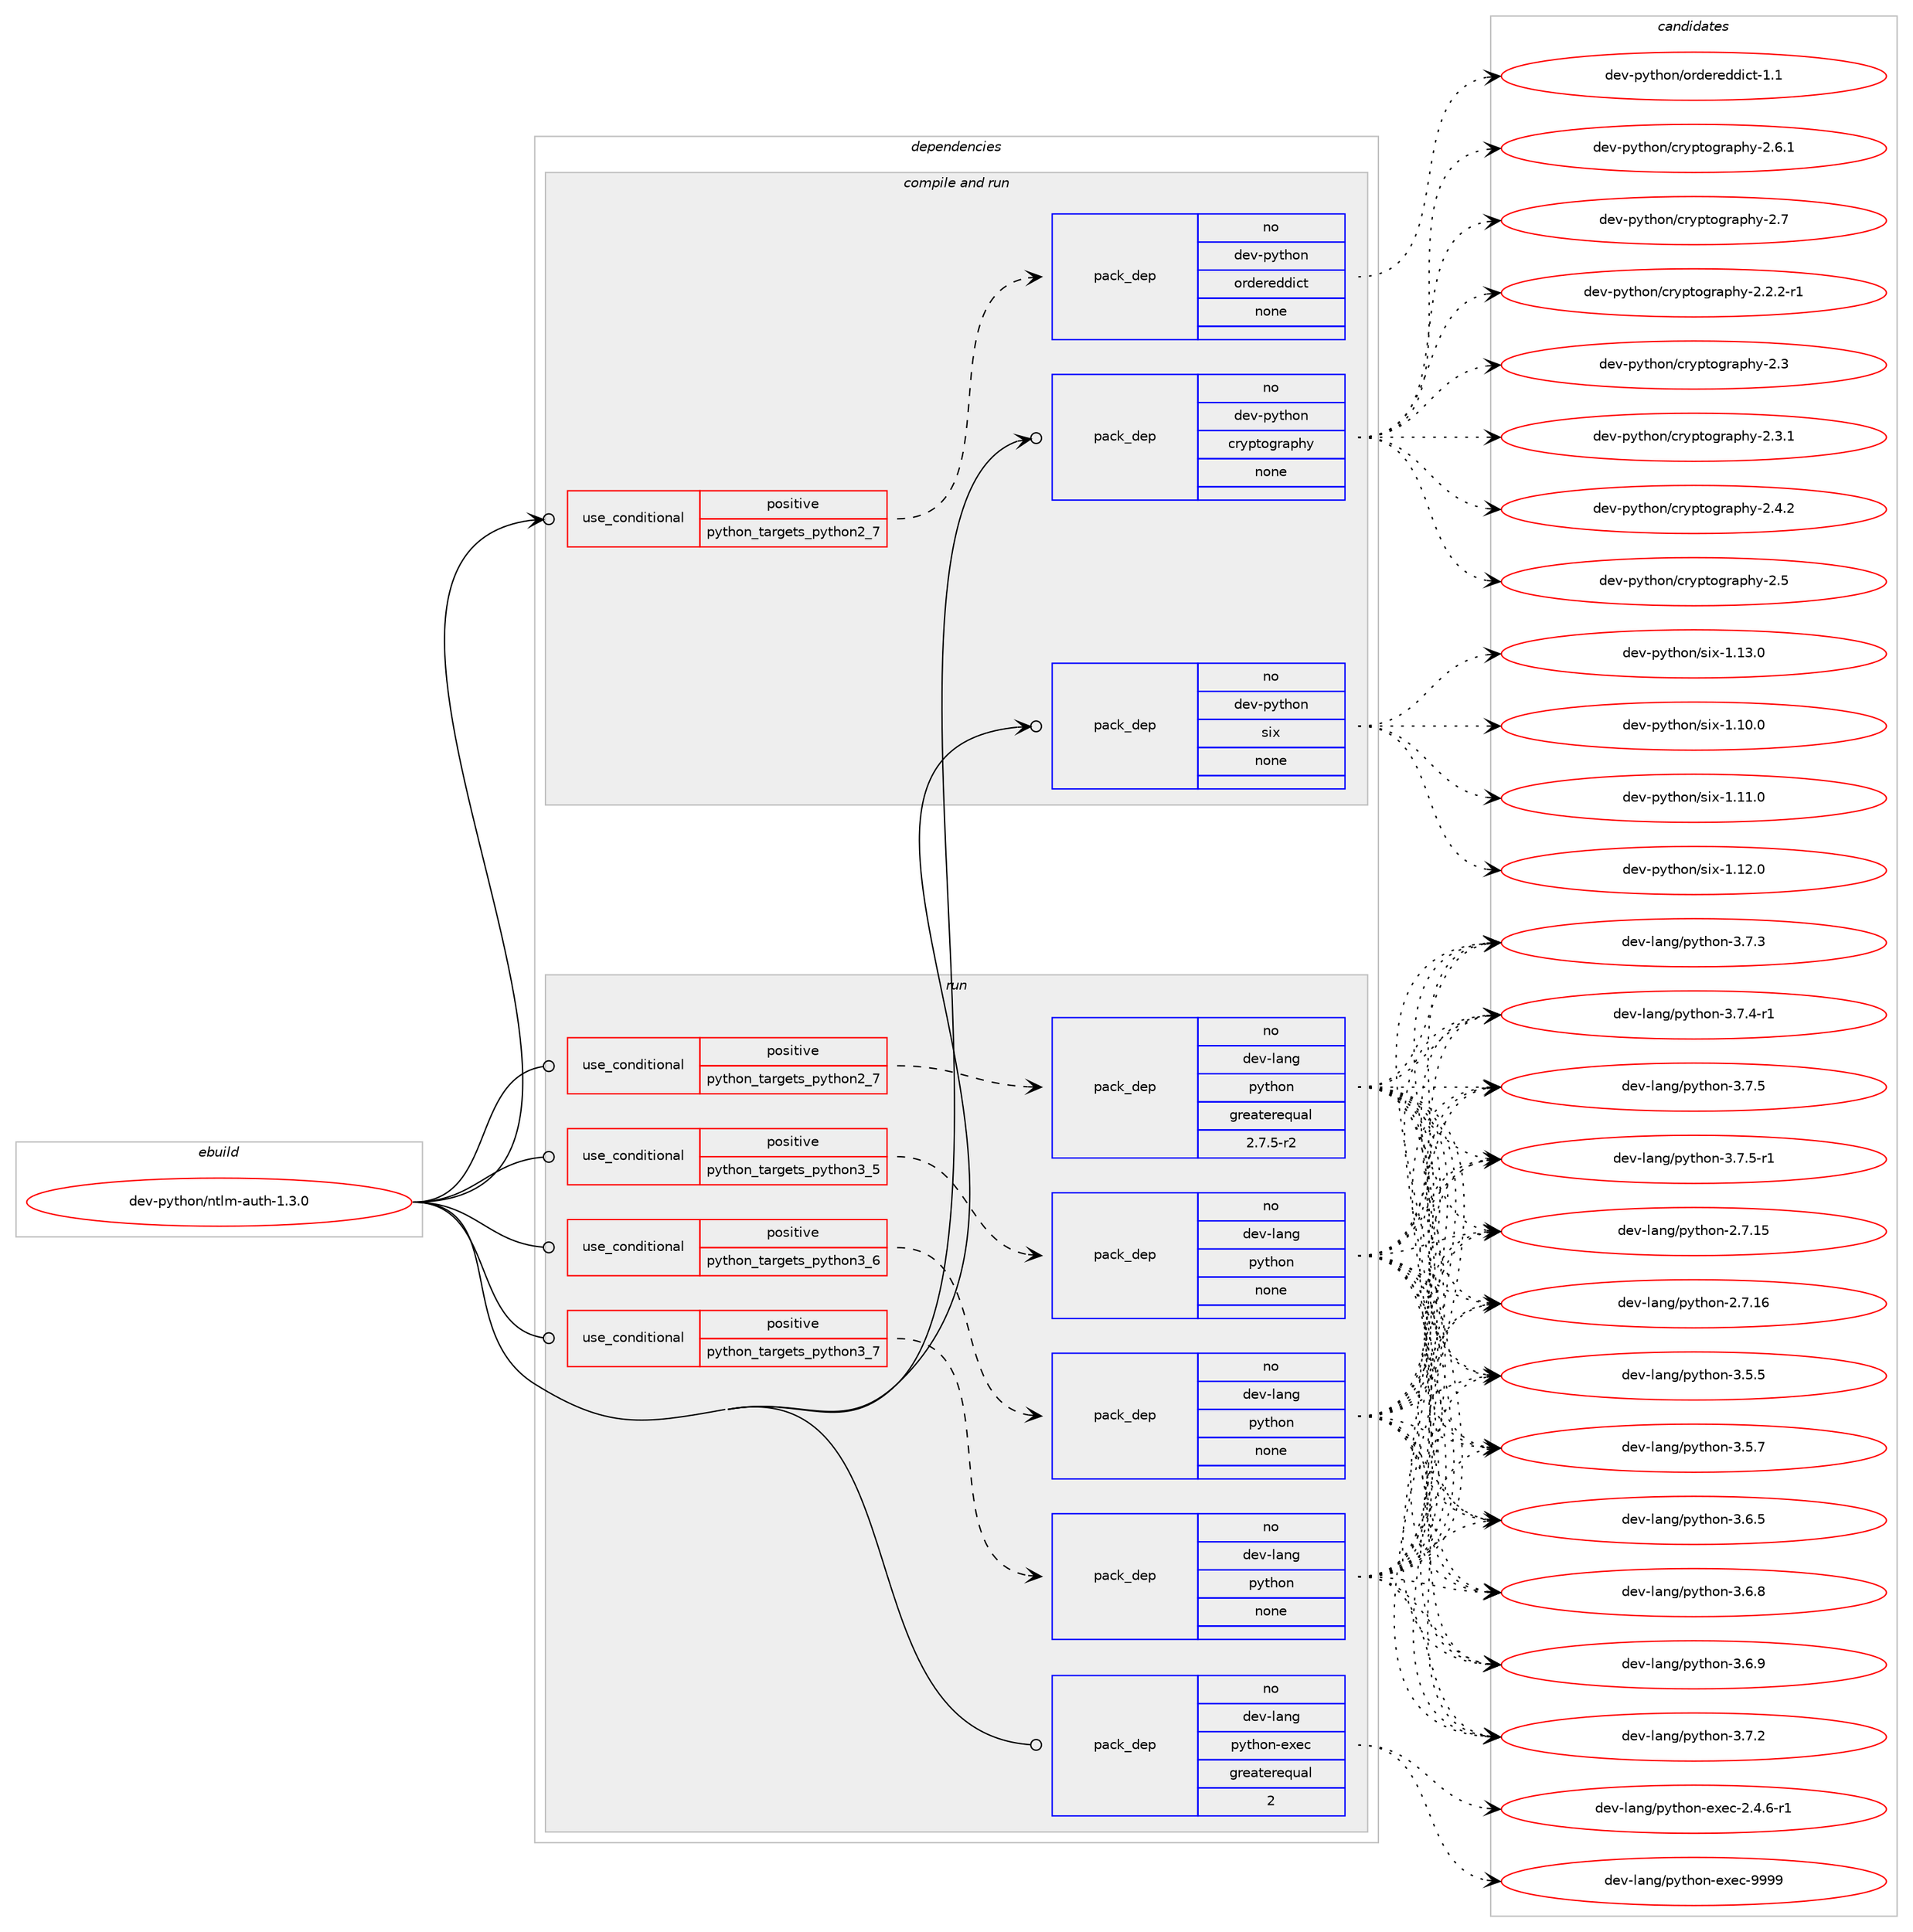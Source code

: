 digraph prolog {

# *************
# Graph options
# *************

newrank=true;
concentrate=true;
compound=true;
graph [rankdir=LR,fontname=Helvetica,fontsize=10,ranksep=1.5];#, ranksep=2.5, nodesep=0.2];
edge  [arrowhead=vee];
node  [fontname=Helvetica,fontsize=10];

# **********
# The ebuild
# **********

subgraph cluster_leftcol {
color=gray;
rank=same;
label=<<i>ebuild</i>>;
id [label="dev-python/ntlm-auth-1.3.0", color=red, width=4, href="../dev-python/ntlm-auth-1.3.0.svg"];
}

# ****************
# The dependencies
# ****************

subgraph cluster_midcol {
color=gray;
label=<<i>dependencies</i>>;
subgraph cluster_compile {
fillcolor="#eeeeee";
style=filled;
label=<<i>compile</i>>;
}
subgraph cluster_compileandrun {
fillcolor="#eeeeee";
style=filled;
label=<<i>compile and run</i>>;
subgraph cond143345 {
dependency617263 [label=<<TABLE BORDER="0" CELLBORDER="1" CELLSPACING="0" CELLPADDING="4"><TR><TD ROWSPAN="3" CELLPADDING="10">use_conditional</TD></TR><TR><TD>positive</TD></TR><TR><TD>python_targets_python2_7</TD></TR></TABLE>>, shape=none, color=red];
subgraph pack462110 {
dependency617264 [label=<<TABLE BORDER="0" CELLBORDER="1" CELLSPACING="0" CELLPADDING="4" WIDTH="220"><TR><TD ROWSPAN="6" CELLPADDING="30">pack_dep</TD></TR><TR><TD WIDTH="110">no</TD></TR><TR><TD>dev-python</TD></TR><TR><TD>ordereddict</TD></TR><TR><TD>none</TD></TR><TR><TD></TD></TR></TABLE>>, shape=none, color=blue];
}
dependency617263:e -> dependency617264:w [weight=20,style="dashed",arrowhead="vee"];
}
id:e -> dependency617263:w [weight=20,style="solid",arrowhead="odotvee"];
subgraph pack462111 {
dependency617265 [label=<<TABLE BORDER="0" CELLBORDER="1" CELLSPACING="0" CELLPADDING="4" WIDTH="220"><TR><TD ROWSPAN="6" CELLPADDING="30">pack_dep</TD></TR><TR><TD WIDTH="110">no</TD></TR><TR><TD>dev-python</TD></TR><TR><TD>cryptography</TD></TR><TR><TD>none</TD></TR><TR><TD></TD></TR></TABLE>>, shape=none, color=blue];
}
id:e -> dependency617265:w [weight=20,style="solid",arrowhead="odotvee"];
subgraph pack462112 {
dependency617266 [label=<<TABLE BORDER="0" CELLBORDER="1" CELLSPACING="0" CELLPADDING="4" WIDTH="220"><TR><TD ROWSPAN="6" CELLPADDING="30">pack_dep</TD></TR><TR><TD WIDTH="110">no</TD></TR><TR><TD>dev-python</TD></TR><TR><TD>six</TD></TR><TR><TD>none</TD></TR><TR><TD></TD></TR></TABLE>>, shape=none, color=blue];
}
id:e -> dependency617266:w [weight=20,style="solid",arrowhead="odotvee"];
}
subgraph cluster_run {
fillcolor="#eeeeee";
style=filled;
label=<<i>run</i>>;
subgraph cond143346 {
dependency617267 [label=<<TABLE BORDER="0" CELLBORDER="1" CELLSPACING="0" CELLPADDING="4"><TR><TD ROWSPAN="3" CELLPADDING="10">use_conditional</TD></TR><TR><TD>positive</TD></TR><TR><TD>python_targets_python2_7</TD></TR></TABLE>>, shape=none, color=red];
subgraph pack462113 {
dependency617268 [label=<<TABLE BORDER="0" CELLBORDER="1" CELLSPACING="0" CELLPADDING="4" WIDTH="220"><TR><TD ROWSPAN="6" CELLPADDING="30">pack_dep</TD></TR><TR><TD WIDTH="110">no</TD></TR><TR><TD>dev-lang</TD></TR><TR><TD>python</TD></TR><TR><TD>greaterequal</TD></TR><TR><TD>2.7.5-r2</TD></TR></TABLE>>, shape=none, color=blue];
}
dependency617267:e -> dependency617268:w [weight=20,style="dashed",arrowhead="vee"];
}
id:e -> dependency617267:w [weight=20,style="solid",arrowhead="odot"];
subgraph cond143347 {
dependency617269 [label=<<TABLE BORDER="0" CELLBORDER="1" CELLSPACING="0" CELLPADDING="4"><TR><TD ROWSPAN="3" CELLPADDING="10">use_conditional</TD></TR><TR><TD>positive</TD></TR><TR><TD>python_targets_python3_5</TD></TR></TABLE>>, shape=none, color=red];
subgraph pack462114 {
dependency617270 [label=<<TABLE BORDER="0" CELLBORDER="1" CELLSPACING="0" CELLPADDING="4" WIDTH="220"><TR><TD ROWSPAN="6" CELLPADDING="30">pack_dep</TD></TR><TR><TD WIDTH="110">no</TD></TR><TR><TD>dev-lang</TD></TR><TR><TD>python</TD></TR><TR><TD>none</TD></TR><TR><TD></TD></TR></TABLE>>, shape=none, color=blue];
}
dependency617269:e -> dependency617270:w [weight=20,style="dashed",arrowhead="vee"];
}
id:e -> dependency617269:w [weight=20,style="solid",arrowhead="odot"];
subgraph cond143348 {
dependency617271 [label=<<TABLE BORDER="0" CELLBORDER="1" CELLSPACING="0" CELLPADDING="4"><TR><TD ROWSPAN="3" CELLPADDING="10">use_conditional</TD></TR><TR><TD>positive</TD></TR><TR><TD>python_targets_python3_6</TD></TR></TABLE>>, shape=none, color=red];
subgraph pack462115 {
dependency617272 [label=<<TABLE BORDER="0" CELLBORDER="1" CELLSPACING="0" CELLPADDING="4" WIDTH="220"><TR><TD ROWSPAN="6" CELLPADDING="30">pack_dep</TD></TR><TR><TD WIDTH="110">no</TD></TR><TR><TD>dev-lang</TD></TR><TR><TD>python</TD></TR><TR><TD>none</TD></TR><TR><TD></TD></TR></TABLE>>, shape=none, color=blue];
}
dependency617271:e -> dependency617272:w [weight=20,style="dashed",arrowhead="vee"];
}
id:e -> dependency617271:w [weight=20,style="solid",arrowhead="odot"];
subgraph cond143349 {
dependency617273 [label=<<TABLE BORDER="0" CELLBORDER="1" CELLSPACING="0" CELLPADDING="4"><TR><TD ROWSPAN="3" CELLPADDING="10">use_conditional</TD></TR><TR><TD>positive</TD></TR><TR><TD>python_targets_python3_7</TD></TR></TABLE>>, shape=none, color=red];
subgraph pack462116 {
dependency617274 [label=<<TABLE BORDER="0" CELLBORDER="1" CELLSPACING="0" CELLPADDING="4" WIDTH="220"><TR><TD ROWSPAN="6" CELLPADDING="30">pack_dep</TD></TR><TR><TD WIDTH="110">no</TD></TR><TR><TD>dev-lang</TD></TR><TR><TD>python</TD></TR><TR><TD>none</TD></TR><TR><TD></TD></TR></TABLE>>, shape=none, color=blue];
}
dependency617273:e -> dependency617274:w [weight=20,style="dashed",arrowhead="vee"];
}
id:e -> dependency617273:w [weight=20,style="solid",arrowhead="odot"];
subgraph pack462117 {
dependency617275 [label=<<TABLE BORDER="0" CELLBORDER="1" CELLSPACING="0" CELLPADDING="4" WIDTH="220"><TR><TD ROWSPAN="6" CELLPADDING="30">pack_dep</TD></TR><TR><TD WIDTH="110">no</TD></TR><TR><TD>dev-lang</TD></TR><TR><TD>python-exec</TD></TR><TR><TD>greaterequal</TD></TR><TR><TD>2</TD></TR></TABLE>>, shape=none, color=blue];
}
id:e -> dependency617275:w [weight=20,style="solid",arrowhead="odot"];
}
}

# **************
# The candidates
# **************

subgraph cluster_choices {
rank=same;
color=gray;
label=<<i>candidates</i>>;

subgraph choice462110 {
color=black;
nodesep=1;
choice10010111845112121116104111110471111141001011141011001001059911645494649 [label="dev-python/ordereddict-1.1", color=red, width=4,href="../dev-python/ordereddict-1.1.svg"];
dependency617264:e -> choice10010111845112121116104111110471111141001011141011001001059911645494649:w [style=dotted,weight="100"];
}
subgraph choice462111 {
color=black;
nodesep=1;
choice100101118451121211161041111104799114121112116111103114971121041214550465046504511449 [label="dev-python/cryptography-2.2.2-r1", color=red, width=4,href="../dev-python/cryptography-2.2.2-r1.svg"];
choice1001011184511212111610411111047991141211121161111031149711210412145504651 [label="dev-python/cryptography-2.3", color=red, width=4,href="../dev-python/cryptography-2.3.svg"];
choice10010111845112121116104111110479911412111211611110311497112104121455046514649 [label="dev-python/cryptography-2.3.1", color=red, width=4,href="../dev-python/cryptography-2.3.1.svg"];
choice10010111845112121116104111110479911412111211611110311497112104121455046524650 [label="dev-python/cryptography-2.4.2", color=red, width=4,href="../dev-python/cryptography-2.4.2.svg"];
choice1001011184511212111610411111047991141211121161111031149711210412145504653 [label="dev-python/cryptography-2.5", color=red, width=4,href="../dev-python/cryptography-2.5.svg"];
choice10010111845112121116104111110479911412111211611110311497112104121455046544649 [label="dev-python/cryptography-2.6.1", color=red, width=4,href="../dev-python/cryptography-2.6.1.svg"];
choice1001011184511212111610411111047991141211121161111031149711210412145504655 [label="dev-python/cryptography-2.7", color=red, width=4,href="../dev-python/cryptography-2.7.svg"];
dependency617265:e -> choice100101118451121211161041111104799114121112116111103114971121041214550465046504511449:w [style=dotted,weight="100"];
dependency617265:e -> choice1001011184511212111610411111047991141211121161111031149711210412145504651:w [style=dotted,weight="100"];
dependency617265:e -> choice10010111845112121116104111110479911412111211611110311497112104121455046514649:w [style=dotted,weight="100"];
dependency617265:e -> choice10010111845112121116104111110479911412111211611110311497112104121455046524650:w [style=dotted,weight="100"];
dependency617265:e -> choice1001011184511212111610411111047991141211121161111031149711210412145504653:w [style=dotted,weight="100"];
dependency617265:e -> choice10010111845112121116104111110479911412111211611110311497112104121455046544649:w [style=dotted,weight="100"];
dependency617265:e -> choice1001011184511212111610411111047991141211121161111031149711210412145504655:w [style=dotted,weight="100"];
}
subgraph choice462112 {
color=black;
nodesep=1;
choice100101118451121211161041111104711510512045494649484648 [label="dev-python/six-1.10.0", color=red, width=4,href="../dev-python/six-1.10.0.svg"];
choice100101118451121211161041111104711510512045494649494648 [label="dev-python/six-1.11.0", color=red, width=4,href="../dev-python/six-1.11.0.svg"];
choice100101118451121211161041111104711510512045494649504648 [label="dev-python/six-1.12.0", color=red, width=4,href="../dev-python/six-1.12.0.svg"];
choice100101118451121211161041111104711510512045494649514648 [label="dev-python/six-1.13.0", color=red, width=4,href="../dev-python/six-1.13.0.svg"];
dependency617266:e -> choice100101118451121211161041111104711510512045494649484648:w [style=dotted,weight="100"];
dependency617266:e -> choice100101118451121211161041111104711510512045494649494648:w [style=dotted,weight="100"];
dependency617266:e -> choice100101118451121211161041111104711510512045494649504648:w [style=dotted,weight="100"];
dependency617266:e -> choice100101118451121211161041111104711510512045494649514648:w [style=dotted,weight="100"];
}
subgraph choice462113 {
color=black;
nodesep=1;
choice10010111845108971101034711212111610411111045504655464953 [label="dev-lang/python-2.7.15", color=red, width=4,href="../dev-lang/python-2.7.15.svg"];
choice10010111845108971101034711212111610411111045504655464954 [label="dev-lang/python-2.7.16", color=red, width=4,href="../dev-lang/python-2.7.16.svg"];
choice100101118451089711010347112121116104111110455146534653 [label="dev-lang/python-3.5.5", color=red, width=4,href="../dev-lang/python-3.5.5.svg"];
choice100101118451089711010347112121116104111110455146534655 [label="dev-lang/python-3.5.7", color=red, width=4,href="../dev-lang/python-3.5.7.svg"];
choice100101118451089711010347112121116104111110455146544653 [label="dev-lang/python-3.6.5", color=red, width=4,href="../dev-lang/python-3.6.5.svg"];
choice100101118451089711010347112121116104111110455146544656 [label="dev-lang/python-3.6.8", color=red, width=4,href="../dev-lang/python-3.6.8.svg"];
choice100101118451089711010347112121116104111110455146544657 [label="dev-lang/python-3.6.9", color=red, width=4,href="../dev-lang/python-3.6.9.svg"];
choice100101118451089711010347112121116104111110455146554650 [label="dev-lang/python-3.7.2", color=red, width=4,href="../dev-lang/python-3.7.2.svg"];
choice100101118451089711010347112121116104111110455146554651 [label="dev-lang/python-3.7.3", color=red, width=4,href="../dev-lang/python-3.7.3.svg"];
choice1001011184510897110103471121211161041111104551465546524511449 [label="dev-lang/python-3.7.4-r1", color=red, width=4,href="../dev-lang/python-3.7.4-r1.svg"];
choice100101118451089711010347112121116104111110455146554653 [label="dev-lang/python-3.7.5", color=red, width=4,href="../dev-lang/python-3.7.5.svg"];
choice1001011184510897110103471121211161041111104551465546534511449 [label="dev-lang/python-3.7.5-r1", color=red, width=4,href="../dev-lang/python-3.7.5-r1.svg"];
dependency617268:e -> choice10010111845108971101034711212111610411111045504655464953:w [style=dotted,weight="100"];
dependency617268:e -> choice10010111845108971101034711212111610411111045504655464954:w [style=dotted,weight="100"];
dependency617268:e -> choice100101118451089711010347112121116104111110455146534653:w [style=dotted,weight="100"];
dependency617268:e -> choice100101118451089711010347112121116104111110455146534655:w [style=dotted,weight="100"];
dependency617268:e -> choice100101118451089711010347112121116104111110455146544653:w [style=dotted,weight="100"];
dependency617268:e -> choice100101118451089711010347112121116104111110455146544656:w [style=dotted,weight="100"];
dependency617268:e -> choice100101118451089711010347112121116104111110455146544657:w [style=dotted,weight="100"];
dependency617268:e -> choice100101118451089711010347112121116104111110455146554650:w [style=dotted,weight="100"];
dependency617268:e -> choice100101118451089711010347112121116104111110455146554651:w [style=dotted,weight="100"];
dependency617268:e -> choice1001011184510897110103471121211161041111104551465546524511449:w [style=dotted,weight="100"];
dependency617268:e -> choice100101118451089711010347112121116104111110455146554653:w [style=dotted,weight="100"];
dependency617268:e -> choice1001011184510897110103471121211161041111104551465546534511449:w [style=dotted,weight="100"];
}
subgraph choice462114 {
color=black;
nodesep=1;
choice10010111845108971101034711212111610411111045504655464953 [label="dev-lang/python-2.7.15", color=red, width=4,href="../dev-lang/python-2.7.15.svg"];
choice10010111845108971101034711212111610411111045504655464954 [label="dev-lang/python-2.7.16", color=red, width=4,href="../dev-lang/python-2.7.16.svg"];
choice100101118451089711010347112121116104111110455146534653 [label="dev-lang/python-3.5.5", color=red, width=4,href="../dev-lang/python-3.5.5.svg"];
choice100101118451089711010347112121116104111110455146534655 [label="dev-lang/python-3.5.7", color=red, width=4,href="../dev-lang/python-3.5.7.svg"];
choice100101118451089711010347112121116104111110455146544653 [label="dev-lang/python-3.6.5", color=red, width=4,href="../dev-lang/python-3.6.5.svg"];
choice100101118451089711010347112121116104111110455146544656 [label="dev-lang/python-3.6.8", color=red, width=4,href="../dev-lang/python-3.6.8.svg"];
choice100101118451089711010347112121116104111110455146544657 [label="dev-lang/python-3.6.9", color=red, width=4,href="../dev-lang/python-3.6.9.svg"];
choice100101118451089711010347112121116104111110455146554650 [label="dev-lang/python-3.7.2", color=red, width=4,href="../dev-lang/python-3.7.2.svg"];
choice100101118451089711010347112121116104111110455146554651 [label="dev-lang/python-3.7.3", color=red, width=4,href="../dev-lang/python-3.7.3.svg"];
choice1001011184510897110103471121211161041111104551465546524511449 [label="dev-lang/python-3.7.4-r1", color=red, width=4,href="../dev-lang/python-3.7.4-r1.svg"];
choice100101118451089711010347112121116104111110455146554653 [label="dev-lang/python-3.7.5", color=red, width=4,href="../dev-lang/python-3.7.5.svg"];
choice1001011184510897110103471121211161041111104551465546534511449 [label="dev-lang/python-3.7.5-r1", color=red, width=4,href="../dev-lang/python-3.7.5-r1.svg"];
dependency617270:e -> choice10010111845108971101034711212111610411111045504655464953:w [style=dotted,weight="100"];
dependency617270:e -> choice10010111845108971101034711212111610411111045504655464954:w [style=dotted,weight="100"];
dependency617270:e -> choice100101118451089711010347112121116104111110455146534653:w [style=dotted,weight="100"];
dependency617270:e -> choice100101118451089711010347112121116104111110455146534655:w [style=dotted,weight="100"];
dependency617270:e -> choice100101118451089711010347112121116104111110455146544653:w [style=dotted,weight="100"];
dependency617270:e -> choice100101118451089711010347112121116104111110455146544656:w [style=dotted,weight="100"];
dependency617270:e -> choice100101118451089711010347112121116104111110455146544657:w [style=dotted,weight="100"];
dependency617270:e -> choice100101118451089711010347112121116104111110455146554650:w [style=dotted,weight="100"];
dependency617270:e -> choice100101118451089711010347112121116104111110455146554651:w [style=dotted,weight="100"];
dependency617270:e -> choice1001011184510897110103471121211161041111104551465546524511449:w [style=dotted,weight="100"];
dependency617270:e -> choice100101118451089711010347112121116104111110455146554653:w [style=dotted,weight="100"];
dependency617270:e -> choice1001011184510897110103471121211161041111104551465546534511449:w [style=dotted,weight="100"];
}
subgraph choice462115 {
color=black;
nodesep=1;
choice10010111845108971101034711212111610411111045504655464953 [label="dev-lang/python-2.7.15", color=red, width=4,href="../dev-lang/python-2.7.15.svg"];
choice10010111845108971101034711212111610411111045504655464954 [label="dev-lang/python-2.7.16", color=red, width=4,href="../dev-lang/python-2.7.16.svg"];
choice100101118451089711010347112121116104111110455146534653 [label="dev-lang/python-3.5.5", color=red, width=4,href="../dev-lang/python-3.5.5.svg"];
choice100101118451089711010347112121116104111110455146534655 [label="dev-lang/python-3.5.7", color=red, width=4,href="../dev-lang/python-3.5.7.svg"];
choice100101118451089711010347112121116104111110455146544653 [label="dev-lang/python-3.6.5", color=red, width=4,href="../dev-lang/python-3.6.5.svg"];
choice100101118451089711010347112121116104111110455146544656 [label="dev-lang/python-3.6.8", color=red, width=4,href="../dev-lang/python-3.6.8.svg"];
choice100101118451089711010347112121116104111110455146544657 [label="dev-lang/python-3.6.9", color=red, width=4,href="../dev-lang/python-3.6.9.svg"];
choice100101118451089711010347112121116104111110455146554650 [label="dev-lang/python-3.7.2", color=red, width=4,href="../dev-lang/python-3.7.2.svg"];
choice100101118451089711010347112121116104111110455146554651 [label="dev-lang/python-3.7.3", color=red, width=4,href="../dev-lang/python-3.7.3.svg"];
choice1001011184510897110103471121211161041111104551465546524511449 [label="dev-lang/python-3.7.4-r1", color=red, width=4,href="../dev-lang/python-3.7.4-r1.svg"];
choice100101118451089711010347112121116104111110455146554653 [label="dev-lang/python-3.7.5", color=red, width=4,href="../dev-lang/python-3.7.5.svg"];
choice1001011184510897110103471121211161041111104551465546534511449 [label="dev-lang/python-3.7.5-r1", color=red, width=4,href="../dev-lang/python-3.7.5-r1.svg"];
dependency617272:e -> choice10010111845108971101034711212111610411111045504655464953:w [style=dotted,weight="100"];
dependency617272:e -> choice10010111845108971101034711212111610411111045504655464954:w [style=dotted,weight="100"];
dependency617272:e -> choice100101118451089711010347112121116104111110455146534653:w [style=dotted,weight="100"];
dependency617272:e -> choice100101118451089711010347112121116104111110455146534655:w [style=dotted,weight="100"];
dependency617272:e -> choice100101118451089711010347112121116104111110455146544653:w [style=dotted,weight="100"];
dependency617272:e -> choice100101118451089711010347112121116104111110455146544656:w [style=dotted,weight="100"];
dependency617272:e -> choice100101118451089711010347112121116104111110455146544657:w [style=dotted,weight="100"];
dependency617272:e -> choice100101118451089711010347112121116104111110455146554650:w [style=dotted,weight="100"];
dependency617272:e -> choice100101118451089711010347112121116104111110455146554651:w [style=dotted,weight="100"];
dependency617272:e -> choice1001011184510897110103471121211161041111104551465546524511449:w [style=dotted,weight="100"];
dependency617272:e -> choice100101118451089711010347112121116104111110455146554653:w [style=dotted,weight="100"];
dependency617272:e -> choice1001011184510897110103471121211161041111104551465546534511449:w [style=dotted,weight="100"];
}
subgraph choice462116 {
color=black;
nodesep=1;
choice10010111845108971101034711212111610411111045504655464953 [label="dev-lang/python-2.7.15", color=red, width=4,href="../dev-lang/python-2.7.15.svg"];
choice10010111845108971101034711212111610411111045504655464954 [label="dev-lang/python-2.7.16", color=red, width=4,href="../dev-lang/python-2.7.16.svg"];
choice100101118451089711010347112121116104111110455146534653 [label="dev-lang/python-3.5.5", color=red, width=4,href="../dev-lang/python-3.5.5.svg"];
choice100101118451089711010347112121116104111110455146534655 [label="dev-lang/python-3.5.7", color=red, width=4,href="../dev-lang/python-3.5.7.svg"];
choice100101118451089711010347112121116104111110455146544653 [label="dev-lang/python-3.6.5", color=red, width=4,href="../dev-lang/python-3.6.5.svg"];
choice100101118451089711010347112121116104111110455146544656 [label="dev-lang/python-3.6.8", color=red, width=4,href="../dev-lang/python-3.6.8.svg"];
choice100101118451089711010347112121116104111110455146544657 [label="dev-lang/python-3.6.9", color=red, width=4,href="../dev-lang/python-3.6.9.svg"];
choice100101118451089711010347112121116104111110455146554650 [label="dev-lang/python-3.7.2", color=red, width=4,href="../dev-lang/python-3.7.2.svg"];
choice100101118451089711010347112121116104111110455146554651 [label="dev-lang/python-3.7.3", color=red, width=4,href="../dev-lang/python-3.7.3.svg"];
choice1001011184510897110103471121211161041111104551465546524511449 [label="dev-lang/python-3.7.4-r1", color=red, width=4,href="../dev-lang/python-3.7.4-r1.svg"];
choice100101118451089711010347112121116104111110455146554653 [label="dev-lang/python-3.7.5", color=red, width=4,href="../dev-lang/python-3.7.5.svg"];
choice1001011184510897110103471121211161041111104551465546534511449 [label="dev-lang/python-3.7.5-r1", color=red, width=4,href="../dev-lang/python-3.7.5-r1.svg"];
dependency617274:e -> choice10010111845108971101034711212111610411111045504655464953:w [style=dotted,weight="100"];
dependency617274:e -> choice10010111845108971101034711212111610411111045504655464954:w [style=dotted,weight="100"];
dependency617274:e -> choice100101118451089711010347112121116104111110455146534653:w [style=dotted,weight="100"];
dependency617274:e -> choice100101118451089711010347112121116104111110455146534655:w [style=dotted,weight="100"];
dependency617274:e -> choice100101118451089711010347112121116104111110455146544653:w [style=dotted,weight="100"];
dependency617274:e -> choice100101118451089711010347112121116104111110455146544656:w [style=dotted,weight="100"];
dependency617274:e -> choice100101118451089711010347112121116104111110455146544657:w [style=dotted,weight="100"];
dependency617274:e -> choice100101118451089711010347112121116104111110455146554650:w [style=dotted,weight="100"];
dependency617274:e -> choice100101118451089711010347112121116104111110455146554651:w [style=dotted,weight="100"];
dependency617274:e -> choice1001011184510897110103471121211161041111104551465546524511449:w [style=dotted,weight="100"];
dependency617274:e -> choice100101118451089711010347112121116104111110455146554653:w [style=dotted,weight="100"];
dependency617274:e -> choice1001011184510897110103471121211161041111104551465546534511449:w [style=dotted,weight="100"];
}
subgraph choice462117 {
color=black;
nodesep=1;
choice10010111845108971101034711212111610411111045101120101994550465246544511449 [label="dev-lang/python-exec-2.4.6-r1", color=red, width=4,href="../dev-lang/python-exec-2.4.6-r1.svg"];
choice10010111845108971101034711212111610411111045101120101994557575757 [label="dev-lang/python-exec-9999", color=red, width=4,href="../dev-lang/python-exec-9999.svg"];
dependency617275:e -> choice10010111845108971101034711212111610411111045101120101994550465246544511449:w [style=dotted,weight="100"];
dependency617275:e -> choice10010111845108971101034711212111610411111045101120101994557575757:w [style=dotted,weight="100"];
}
}

}
